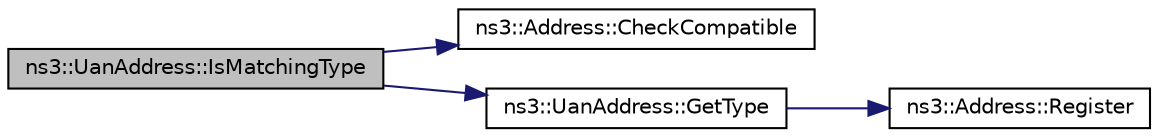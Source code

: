 digraph "ns3::UanAddress::IsMatchingType"
{
  edge [fontname="Helvetica",fontsize="10",labelfontname="Helvetica",labelfontsize="10"];
  node [fontname="Helvetica",fontsize="10",shape=record];
  rankdir="LR";
  Node1 [label="ns3::UanAddress::IsMatchingType",height=0.2,width=0.4,color="black", fillcolor="grey75", style="filled", fontcolor="black"];
  Node1 -> Node2 [color="midnightblue",fontsize="10",style="solid"];
  Node2 [label="ns3::Address::CheckCompatible",height=0.2,width=0.4,color="black", fillcolor="white", style="filled",URL="$d2/d5f/classns3_1_1Address.html#a38688466338cf075e21fe45f7207c51f"];
  Node1 -> Node3 [color="midnightblue",fontsize="10",style="solid"];
  Node3 [label="ns3::UanAddress::GetType",height=0.2,width=0.4,color="black", fillcolor="white", style="filled",URL="$d4/d5c/classns3_1_1UanAddress.html#aaf657be632d2c9ed54ffd28e30d915a7"];
  Node3 -> Node4 [color="midnightblue",fontsize="10",style="solid"];
  Node4 [label="ns3::Address::Register",height=0.2,width=0.4,color="black", fillcolor="white", style="filled",URL="$d2/d5f/classns3_1_1Address.html#a75d239c79bb3c39d64a8db4f2d3d9b20"];
}
